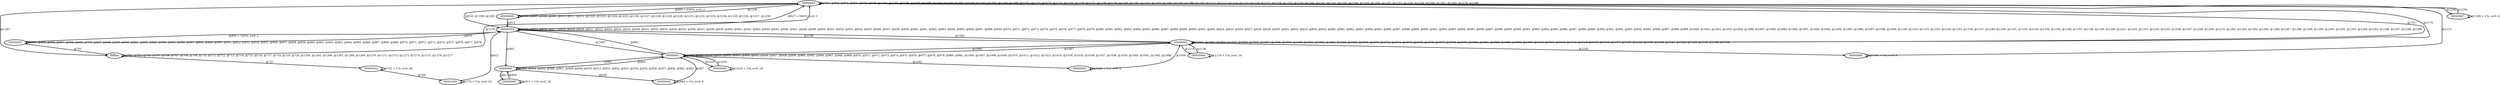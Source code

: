 digraph G {
        node [style=rounded, penwidth=3, fontsize=20, shape=oval];
        "00000003" -> "00000003" [label="@601, @602, @603, @604, @628, @629, @1154, @1155, @1156, @1157, @1158, @1159, @1160, @1161, @1162, @1163, @1164, @1165, @1166, @1171, @1172, @1173, @1174, @1175, @1176, @1177, @1178, @1179, @1180, @1181, @1182, @1183, @1184, @1185, @1186, @1187, @1212, @1213, @1214, @1215, @1216, @1217, @1218, @1219, @1220, @1240, @1241, @1242, @1243, @1244, @1245, @1246, @1247, @1257, @1258, @1259, @1260, @1261, @1262, @1279, @1280", color=black,arrowsize=1,style=bold,penwidth=3,fontsize=20];
"00000003" -> "000009db" [label="@605 + 616*n, n=0..1", color=black,arrowsize=1,style=bold,penwidth=3,fontsize=20];
"000009db" -> "000009db" [label="@606, @607, @608, @609, @610, @611, @612, @1222, @1223, @1224, @1225, @1226, @1227, @1228, @1229, @1230, @1231, @1232, @1233, @1234, @1235, @1236, @1237, @1238", color=black,arrowsize=1,style=bold,penwidth=3,fontsize=20];
"000009db" -> "00000004" [label="@613", color=black,arrowsize=1,style=bold,penwidth=3,fontsize=20];
"00000004" -> "00000004" [label="@614, @615, @616, @617, @618, @619, @620, @621, @622, @623, @624, @625, @626, @631, @632, @633, @634, @635, @636, @637, @638, @639, @640, @641, @642, @643, @644, @645, @646, @647, @648, @649, @650, @651, @652, @653, @654, @655, @656, @657, @658, @659, @660, @661, @662, @663, @664, @665, @666, @667, @668, @669, @670, @671, @672, @673, @674, @675, @676, @677, @678, @679, @680, @681, @682, @683, @684, @685, @686, @687, @688, @689, @690, @691, @692, @824, @825, @826, @827, @828, @829, @830, @831, @832, @833, @834, @835, @880, @881, @882, @883, @884, @885, @886, @887, @888, @889, @890, @891, @892, @893, @894, @895, @896, @897, @898, @899, @900, @901, @983, @984, @985, @986, @987, @988, @989, @990, @991, @992, @993, @994, @995, @996, @997, @998, @999, @1000, @1001, @1002, @1003, @1004, @1086, @1087, @1088, @1089, @1090, @1091, @1092, @1093, @1094, @1095, @1096, @1097, @1098, @1099, @1100, @1101, @1102, @1103, @1104, @1105, @1106, @1107, @1189, @1190, @1191, @1192, @1193, @1194, @1195, @1196, @1197, @1198, @1199, @1200, @1201, @1202, @1203, @1204, @1205, @1206, @1207, @1208, @1209, @1210, @1282, @1283, @1284, @1285, @1286, @1287, @1288, @1289, @1290, @1291, @1292, @1293, @1294, @1295, @1296, @1297, @1298, @1299", color=black,arrowsize=1,style=bold,penwidth=3,fontsize=20];
"00000004" -> "00000003" [label="@627 + 584*n, n=0..1", color=black,arrowsize=1,style=bold,penwidth=3,fontsize=20];
"00000003" -> "00000004" [label="@630, @1188, @1281", color=black,arrowsize=1,style=bold,penwidth=3,fontsize=20];
"00000004" -> "00000055" [label="@693 + 143*n, n=0..1", color=black,arrowsize=1,style=bold,penwidth=3,fontsize=20];
"00000055" -> "00000055" [label="@694, @695, @696, @697, @698, @699, @700, @837, @838, @839, @840, @841, @842, @843, @844, @845, @846, @847, @848, @849, @850, @851, @852, @853, @854, @855, @856, @857, @858, @859, @860, @861, @862, @863, @864, @865, @866, @867, @868, @869, @870, @871, @872, @873, @874, @875, @876, @877, @878", color=black,arrowsize=1,style=bold,penwidth=3,fontsize=20];
"00000055" -> "ffffffaa" [label="@701", color=black,arrowsize=1,style=bold,penwidth=3,fontsize=20];
"ffffffaa" -> "ffffffaa" [label="@702, @703, @704, @705, @706, @707, @708, @709, @710, @711, @712, @713, @714, @715, @716, @717, @718, @719, @720, @1264, @1265, @1266, @1267, @1268, @1269, @1270, @1271, @1272, @1273, @1274, @1275, @1276, @1277", color=black,arrowsize=1,style=bold,penwidth=3,fontsize=20];
"ffffffaa" -> "000000aa" [label="@721", color=black,arrowsize=1,style=bold,penwidth=3,fontsize=20];
"000000aa" -> "000000aa" [label="@722 + 1*n, n=0..46", color=black,arrowsize=1,style=bold,penwidth=3,fontsize=20];
"000000aa" -> "00001000" [label="@769", color=black,arrowsize=1,style=bold,penwidth=3,fontsize=20];
"00001000" -> "00001000" [label="@770 + 1*n, n=0..52", color=black,arrowsize=1,style=bold,penwidth=3,fontsize=20];
"00001000" -> "00000004" [label="@823", color=black,arrowsize=1,style=bold,penwidth=3,fontsize=20];
"00000055" -> "00000004" [label="@879", color=black,arrowsize=1,style=bold,penwidth=3,fontsize=20];
"00000004" -> "00000000" [label="@902", color=black,arrowsize=1,style=bold,penwidth=3,fontsize=20];
"00000000" -> "00000000" [label="@903, @904, @905, @906, @907, @908, @909, @910, @911, @931, @932, @933, @934, @935, @936, @937, @938, @962, @963", color=black,arrowsize=1,style=bold,penwidth=3,fontsize=20];
"00000000" -> "000009d8" [label="@912", color=black,arrowsize=1,style=bold,penwidth=3,fontsize=20];
"000009d8" -> "000009d8" [label="@913 + 1*n, n=0..16", color=black,arrowsize=1,style=bold,penwidth=3,fontsize=20];
"000009d8" -> "00000000" [label="@930", color=black,arrowsize=1,style=bold,penwidth=3,fontsize=20];
"00000000" -> "000009d4" [label="@939", color=black,arrowsize=1,style=bold,penwidth=3,fontsize=20];
"000009d4" -> "000009d4" [label="@940 + 1*n, n=0..6", color=black,arrowsize=1,style=bold,penwidth=3,fontsize=20];
"000009d4" -> "00000001" [label="@947", color=black,arrowsize=1,style=bold,penwidth=3,fontsize=20];
"00000001" -> "00000001" [label="@948, @949, @950, @951, @952, @953, @954, @955, @956, @957, @958, @959, @960, @965, @966, @967, @968, @969, @970, @971, @972, @973, @974, @975, @976, @977, @978, @979, @980, @981, @1006, @1007, @1008, @1009, @1010, @1011, @1012, @1013, @1014, @1034, @1035, @1036, @1037, @1038, @1039, @1040, @1041, @1065, @1066", color=black,arrowsize=1,style=bold,penwidth=3,fontsize=20];
"00000001" -> "00000000" [label="@961", color=black,arrowsize=1,style=bold,penwidth=3,fontsize=20];
"00000000" -> "00000001" [label="@964", color=black,arrowsize=1,style=bold,penwidth=3,fontsize=20];
"00000001" -> "00000004" [label="@982", color=black,arrowsize=1,style=bold,penwidth=3,fontsize=20];
"00000004" -> "00000001" [label="@1005", color=black,arrowsize=1,style=bold,penwidth=3,fontsize=20];
"00000001" -> "000009d9" [label="@1015", color=black,arrowsize=1,style=bold,penwidth=3,fontsize=20];
"000009d9" -> "000009d9" [label="@1016 + 1*n, n=0..16", color=black,arrowsize=1,style=bold,penwidth=3,fontsize=20];
"000009d9" -> "00000001" [label="@1033", color=black,arrowsize=1,style=bold,penwidth=3,fontsize=20];
"00000001" -> "000009d5" [label="@1042", color=black,arrowsize=1,style=bold,penwidth=3,fontsize=20];
"000009d5" -> "000009d5" [label="@1043 + 1*n, n=0..6", color=black,arrowsize=1,style=bold,penwidth=3,fontsize=20];
"000009d5" -> "00000002" [label="@1050", color=black,arrowsize=1,style=bold,penwidth=3,fontsize=20];
"00000002" -> "00000002" [label="@1051, @1052, @1053, @1054, @1055, @1056, @1057, @1058, @1059, @1060, @1061, @1062, @1063, @1068, @1069, @1070, @1071, @1072, @1073, @1074, @1075, @1076, @1077, @1078, @1079, @1080, @1081, @1082, @1083, @1084, @1109, @1110, @1111, @1112, @1113, @1114, @1115, @1116, @1117, @1137, @1138, @1139, @1140, @1141, @1142, @1143, @1144, @1168, @1169", color=black,arrowsize=1,style=bold,penwidth=3,fontsize=20];
"00000002" -> "00000001" [label="@1064", color=black,arrowsize=1,style=bold,penwidth=3,fontsize=20];
"00000001" -> "00000002" [label="@1067", color=black,arrowsize=1,style=bold,penwidth=3,fontsize=20];
"00000002" -> "00000004" [label="@1085", color=black,arrowsize=1,style=bold,penwidth=3,fontsize=20];
"00000004" -> "00000002" [label="@1108", color=black,arrowsize=1,style=bold,penwidth=3,fontsize=20];
"00000002" -> "000009da" [label="@1118", color=black,arrowsize=1,style=bold,penwidth=3,fontsize=20];
"000009da" -> "000009da" [label="@1119 + 1*n, n=0..16", color=black,arrowsize=1,style=bold,penwidth=3,fontsize=20];
"000009da" -> "00000002" [label="@1136", color=black,arrowsize=1,style=bold,penwidth=3,fontsize=20];
"00000002" -> "000009d6" [label="@1145", color=black,arrowsize=1,style=bold,penwidth=3,fontsize=20];
"000009d6" -> "000009d6" [label="@1146 + 1*n, n=0..6", color=black,arrowsize=1,style=bold,penwidth=3,fontsize=20];
"000009d6" -> "00000003" [label="@1153", color=black,arrowsize=1,style=bold,penwidth=3,fontsize=20];
"00000003" -> "00000002" [label="@1167", color=black,arrowsize=1,style=bold,penwidth=3,fontsize=20];
"00000002" -> "00000003" [label="@1170", color=black,arrowsize=1,style=bold,penwidth=3,fontsize=20];
"000009db" -> "00000003" [label="@1239", color=black,arrowsize=1,style=bold,penwidth=3,fontsize=20];
"00000003" -> "000009d7" [label="@1248", color=black,arrowsize=1,style=bold,penwidth=3,fontsize=20];
"000009d7" -> "000009d7" [label="@1249 + 1*n, n=0..6", color=black,arrowsize=1,style=bold,penwidth=3,fontsize=20];
"000009d7" -> "00000003" [label="@1256", color=black,arrowsize=1,style=bold,penwidth=3,fontsize=20];
"00000003" -> "ffffffaa" [label="@1263", color=black,arrowsize=1,style=bold,penwidth=3,fontsize=20];
"ffffffaa" -> "00000003" [label="@1278", color=black,arrowsize=1,style=bold,penwidth=3,fontsize=20];
}
